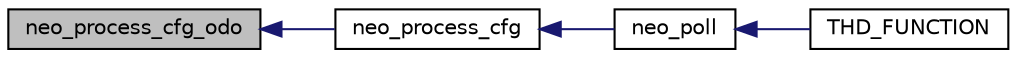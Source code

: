 digraph "neo_process_cfg_odo"
{
  edge [fontname="Helvetica",fontsize="10",labelfontname="Helvetica",labelfontsize="10"];
  node [fontname="Helvetica",fontsize="10",shape=record];
  rankdir="LR";
  Node1 [label="neo_process_cfg_odo",height=0.2,width=0.4,color="black", fillcolor="grey75", style="filled", fontcolor="black"];
  Node1 -> Node2 [dir="back",color="midnightblue",fontsize="10",style="solid",fontname="Helvetica"];
  Node2 [label="neo_process_cfg",height=0.2,width=0.4,color="black", fillcolor="white", style="filled",URL="$group___n_e_o-_m8.html#ga075ec88b7467bf5a714b8f80d3fbce7c",tooltip="Parsing CFG class message. "];
  Node2 -> Node3 [dir="back",color="midnightblue",fontsize="10",style="solid",fontname="Helvetica"];
  Node3 [label="neo_poll",height=0.2,width=0.4,color="black", fillcolor="white", style="filled",URL="$group___n_e_o-_m8.html#ga8cc90f552e6d393f9e254875ef12a387",tooltip="Polling procedure. "];
  Node3 -> Node4 [dir="back",color="midnightblue",fontsize="10",style="solid",fontname="Helvetica"];
  Node4 [label="THD_FUNCTION",height=0.2,width=0.4,color="black", fillcolor="white", style="filled",URL="$group___n_e_o-_m8.html#ga1efb0d69e1fb5804e6542f41834d7811",tooltip="Thread to process data collection and filtering from NEO-M8P. "];
}
